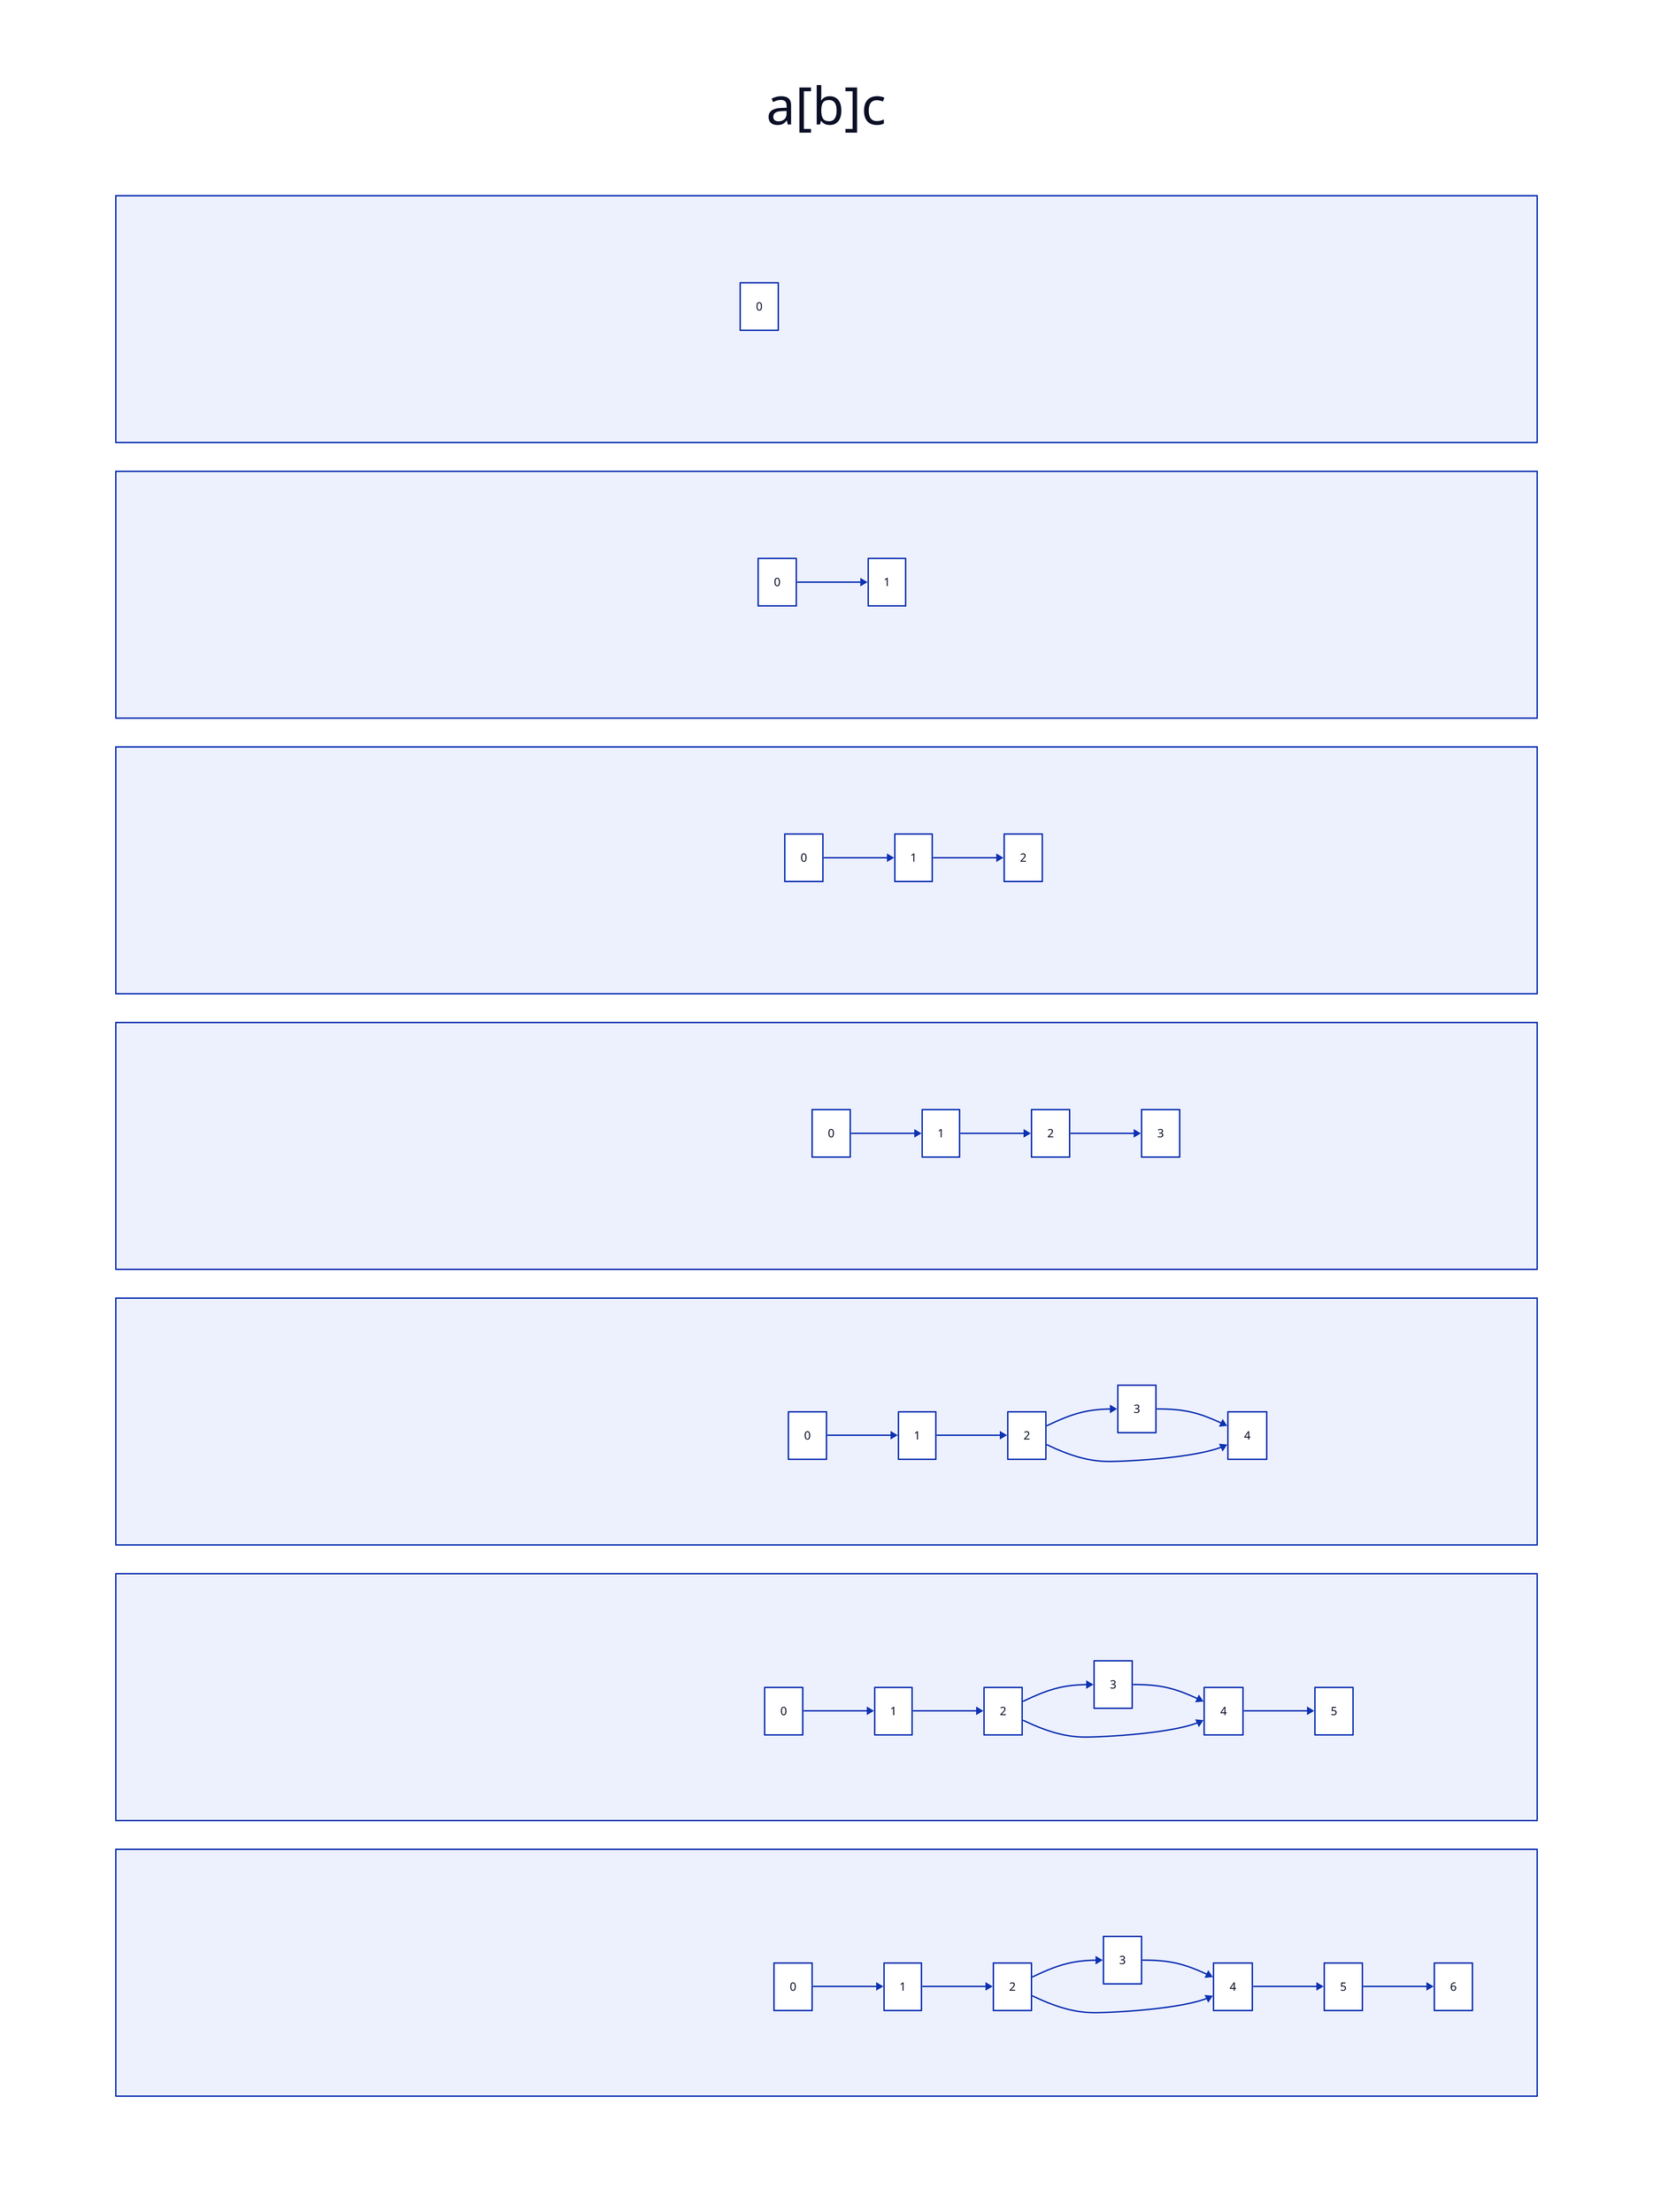 vars: {
  d2-config: {
    theme-id: 102 # 300
  }
}
title: a\[b\]c {
  shape: text
  near: top-center
  style: {font-size: 72}
}
main: {
  grid-rows: 7
  style: {opacity: 0}
  step1: {
    label: ""
    grid-columns: 4
    direction: right
    exp: |md
      ## Tokens
      \> **(0, \<SOS\>)**\
      (1, a)\
      (2, [)\
      (3, b)\
      (4, ])\
      (5, c)\
      (6, \<EOS\>)
    |
    values: ||md
      | |Current|New|
      |-|-|-|
      |from| |0|
      |group| | |
      |groupStack|[]|[0]|
      |groupMap|{}|{0:[]}|
    ||
    edges: ||md
      ## Edges
    ||
    graph: {
      style: {opacity: 0}
      direction: right
      0
    }
  }
  step2: {
    label: ""
    grid-columns: 4
    direction: right
    exp: |md
      ## Tokens
      (0, \<SOS\>)\
      \> **(1, a)**\
      (2, [)\
      (3, b)\
      (4, ])\
      (5, c)\
      (6, \<EOS\>)
    |
    values: ||md
      | |Current|New|
      |-|-|-|
      |from|0|1|
      |group| | |
      |groupStack|[0]|[0]|
      |groupMap|{0:[]}|{0:[]}|
    ||
    edges: ||md
      ## Edges
      **{0, 1}**
    ||
    graph: {
      style: {opacity: 0}
      direction: right
      0 -> 1
    }
  }
step3: {
    label: ""
    grid-columns: 4
    direction: right
    exp: |md
      ## Tokens
      (0, \<SOS\>)\
      (1, a)\
      \> **(2, [)**\
      (3, b)\
      (4, ])\
      (5, c)\
      (6, \<EOS\>)
    |
    values: ||md
      | |Current|New|
      |-|-|-|
      |from|1|2|
      |group| | |
      |groupStack|[0]|[0,2]|
      |groupMap|{0:[]}|{0:[],2:[]}|
    ||
    edges: ||md
      ## Edges
      {0, 1}\
      **{1, 2}**
    ||
    graph: {
      style: {opacity: 0}
      direction: right
      0 -> 1
      1 -> 2
    }
  }
step4: {
    label: ""
    grid-columns: 4
    direction: right
    exp: |md
      ## Tokens
      (0, \<SOS\>)\
      (1, a)\
      (2, [)\
      \> **(3, b)**\
      (4, ])\
      (5, c)\
      (6, \<EOS\>)
    |
    values: ||md
      | |Current|New|
      |-|-|-|
      |from|2|3|
      |group| | |
      |groupStack|[0,2]|[0,2]|
      |groupMap|{0:[],2:[]}|{0:[],2:[]}|
    ||
    edges: ||md
      ## Edges
      {0, 1}\
      {1, 2}\
      **{2, 3}**
    ||
    graph: {
      style: {opacity: 0}
      direction: right
      0 -> 1
      1 -> 2
      2 -> 3
    }
  }
  step5: {
    label: ""
    grid-columns: 4
    direction: right
    exp: |md
      ## Tokens
      (0, \<SOS\>)\
      (1, a)\
      (2, [)\
      (3, b)\
      \> **(4, ])**\
      (5, c)\
      (6, \<EOS\>)
    |
    values: ||md
      | |Current|New|
      |-|-|-|
      |from|3|4|
      |group| |2|
      |groupStack|[0,2]|[0]|
      |groupMap|{0:[],2:[]}|{0:[]}|
    ||
    edges: ||md
      ## Edges
      {0, 1}\
      {1, 2}\
      {2, 3}\
      **{3, 4}**\
      **{2, 4}**
    ||
    graph: {
      style: {opacity: 0}
      direction: right
      0 -> 1
      1 -> 2
      2 -> 3
      3 -> 4
      2 -> 4
    }
  }
  step6: {
    label: ""
    grid-columns: 4
    direction: right
    exp: |md
      ## Tokens
      (0, \<SOS\>)\
      (1, a)\
      (2, [)\
      (3, b)\
      (4, ])\
      \> **(5, c)**\
      (6, \<EOS\>)
    |
    values: ||md
      | |Current|New|
      |-|-|-|
      |from|4|4|
      |group|2|2|
      |groupStack|[0]|[0]|
      |groupMap|{0:[]}|{0:[]}|
    ||
    edges: ||md
      ## Edges
      {0, 1}\
      {1, 2}\
      {2, 3}\
      {3, 4}\
      {2, 4}\
      **{4, 5}**
    ||
    graph: {
      style: {opacity: 0}
      direction: right
      0 -> 1
      1 -> 2
      2 -> 3
      3 -> 4
      2 -> 4
      4 -> 5
    }
  }
  step7: {
    label: ""
    grid-columns: 4
    direction: right
    exp: |md
      ## Tokens
      (0, \<SOS\>)\
      (1, a)\
      (2, [)\
      (3, b)\
      (4, ])\
      (5, c)\
      \> **(6, \<EOS\>)**
    |
    values: ||md
      | |Current|New|
      |-|-|-|
      |from|4|4|
      |group|2|2|
      |groupStack|[0]|[0]|
      |groupMap|{0:[]}|{0:[]}|
    ||
    edges: ||md
      ## Edges
      {0, 1}\
      {1, 2}\
      {2, 3}\
      {3, 4}\
      {2, 4}\
      {4, 5}\
      **{5, 6}**
    ||
    graph: {
      style: {opacity: 0}
      direction: right
      0 -> 1
      1 -> 2
      2 -> 3
      3 -> 4
      2 -> 4
      4 -> 5
      5 -> 6
    }
  }
  }
